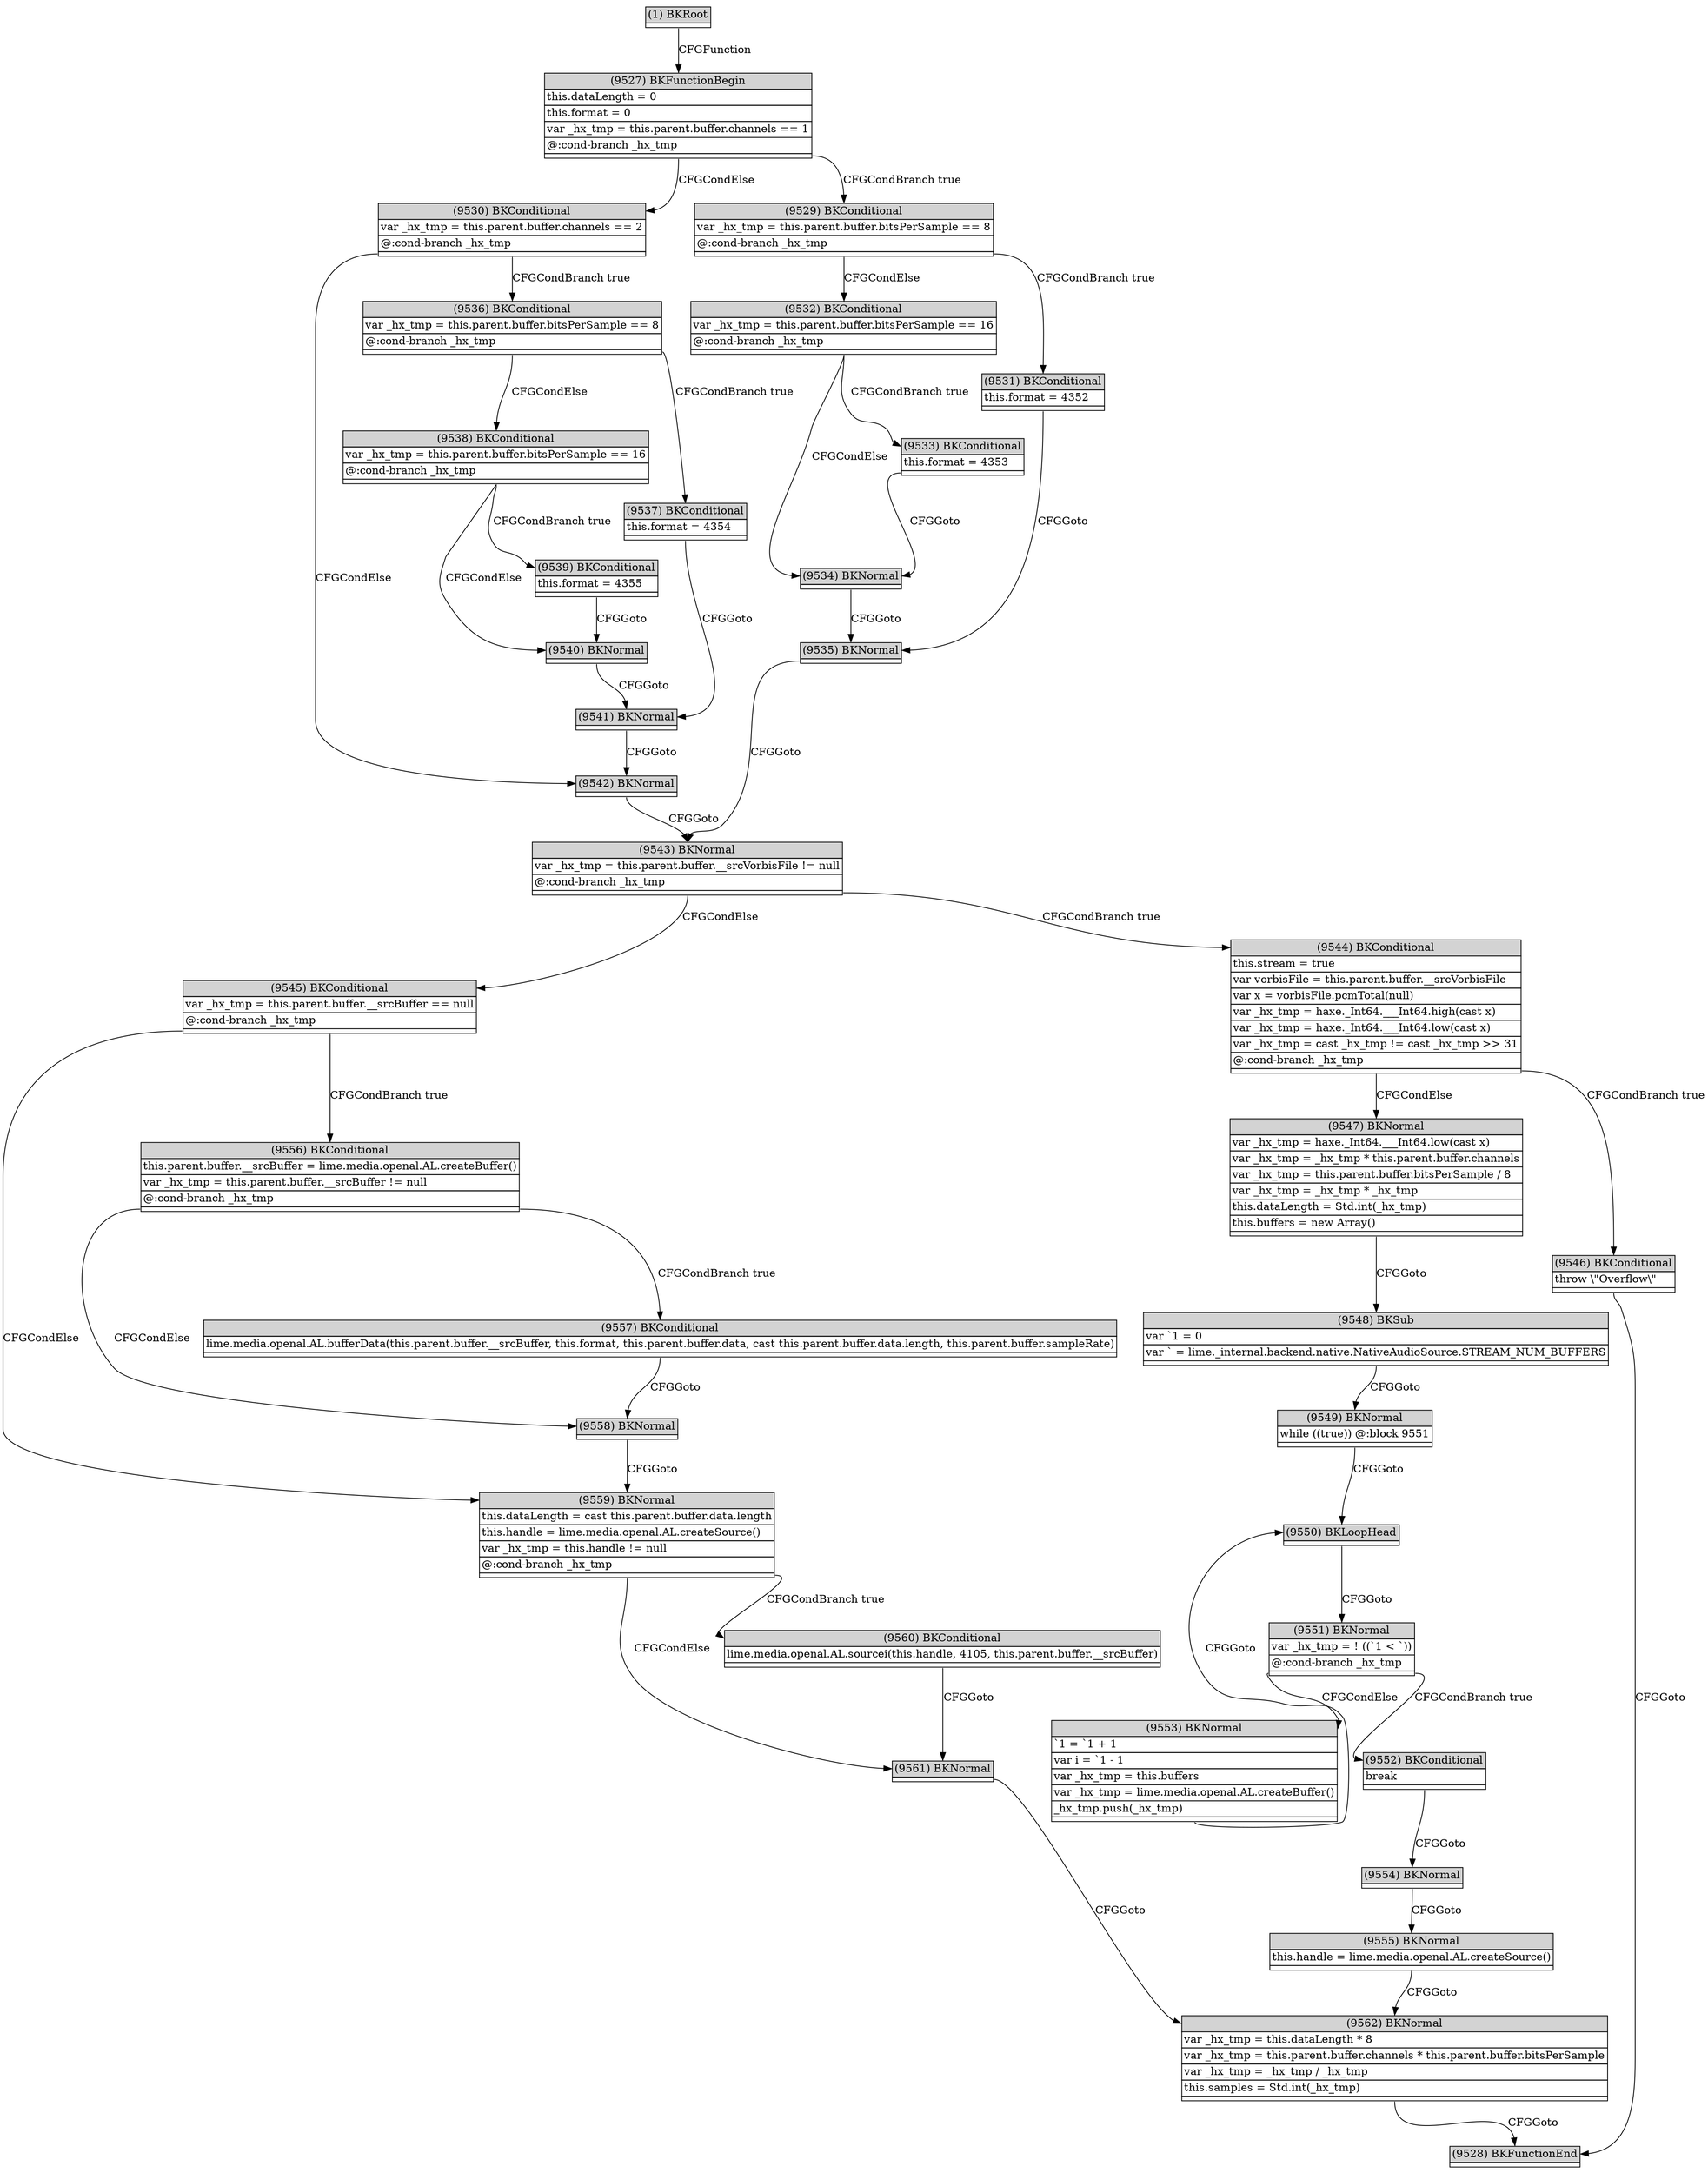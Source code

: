 digraph graphname {
	node [shape=plaintext];
n9562[label=<<table BORDER="0" CELLBORDER="1" CELLSPACING="0">
	<tr><td port="in" bgcolor="lightgray">(9562) BKNormal</td></tr>
	<tr><td port="e0" align="left">var _hx_tmp = this.dataLength * 8</td></tr>
	<tr><td port="e1" align="left">var _hx_tmp = this.parent.buffer.channels * this.parent.buffer.bitsPerSample</td></tr>
	<tr><td port="e2" align="left">var _hx_tmp = _hx_tmp / _hx_tmp</td></tr>
	<tr><td port="e3" align="left">this.samples = Std.int(_hx_tmp)</td></tr>
	<tr><td port="out"></td></tr>
</table>>];
n9561[label=<<table BORDER="0" CELLBORDER="1" CELLSPACING="0">
	<tr><td port="in" bgcolor="lightgray">(9561) BKNormal</td></tr>
	<tr><td port="out"></td></tr>
</table>>];
n9560[label=<<table BORDER="0" CELLBORDER="1" CELLSPACING="0">
	<tr><td port="in" bgcolor="lightgray">(9560) BKConditional</td></tr>
	<tr><td port="e0" align="left">lime.media.openal.AL.sourcei(this.handle, 4105, this.parent.buffer.__srcBuffer)</td></tr>
	<tr><td port="out"></td></tr>
</table>>];
n9559[label=<<table BORDER="0" CELLBORDER="1" CELLSPACING="0">
	<tr><td port="in" bgcolor="lightgray">(9559) BKNormal</td></tr>
	<tr><td port="e0" align="left">this.dataLength = cast this.parent.buffer.data.length</td></tr>
	<tr><td port="e1" align="left">this.handle = lime.media.openal.AL.createSource()</td></tr>
	<tr><td port="e2" align="left">var _hx_tmp = this.handle != null</td></tr>
	<tr><td port="e3" align="left">@:cond-branch _hx_tmp</td></tr>
	<tr><td port="out"></td></tr>
</table>>];
n9558[label=<<table BORDER="0" CELLBORDER="1" CELLSPACING="0">
	<tr><td port="in" bgcolor="lightgray">(9558) BKNormal</td></tr>
	<tr><td port="out"></td></tr>
</table>>];
n9557[label=<<table BORDER="0" CELLBORDER="1" CELLSPACING="0">
	<tr><td port="in" bgcolor="lightgray">(9557) BKConditional</td></tr>
	<tr><td port="e0" align="left">lime.media.openal.AL.bufferData(this.parent.buffer.__srcBuffer, this.format, this.parent.buffer.data, cast this.parent.buffer.data.length, this.parent.buffer.sampleRate)</td></tr>
	<tr><td port="out"></td></tr>
</table>>];
n9556[label=<<table BORDER="0" CELLBORDER="1" CELLSPACING="0">
	<tr><td port="in" bgcolor="lightgray">(9556) BKConditional</td></tr>
	<tr><td port="e0" align="left">this.parent.buffer.__srcBuffer = lime.media.openal.AL.createBuffer()</td></tr>
	<tr><td port="e1" align="left">var _hx_tmp = this.parent.buffer.__srcBuffer != null</td></tr>
	<tr><td port="e2" align="left">@:cond-branch _hx_tmp</td></tr>
	<tr><td port="out"></td></tr>
</table>>];
n9555[label=<<table BORDER="0" CELLBORDER="1" CELLSPACING="0">
	<tr><td port="in" bgcolor="lightgray">(9555) BKNormal</td></tr>
	<tr><td port="e0" align="left">this.handle = lime.media.openal.AL.createSource()</td></tr>
	<tr><td port="out"></td></tr>
</table>>];
n9554[label=<<table BORDER="0" CELLBORDER="1" CELLSPACING="0">
	<tr><td port="in" bgcolor="lightgray">(9554) BKNormal</td></tr>
	<tr><td port="out"></td></tr>
</table>>];
n9553[label=<<table BORDER="0" CELLBORDER="1" CELLSPACING="0">
	<tr><td port="in" bgcolor="lightgray">(9553) BKNormal</td></tr>
	<tr><td port="e0" align="left">`1 = `1 + 1</td></tr>
	<tr><td port="e1" align="left">var i = `1 - 1</td></tr>
	<tr><td port="e2" align="left">var _hx_tmp = this.buffers</td></tr>
	<tr><td port="e3" align="left">var _hx_tmp = lime.media.openal.AL.createBuffer()</td></tr>
	<tr><td port="e4" align="left">_hx_tmp.push(_hx_tmp)</td></tr>
	<tr><td port="out"></td></tr>
</table>>];
n9552[label=<<table BORDER="0" CELLBORDER="1" CELLSPACING="0">
	<tr><td port="in" bgcolor="lightgray">(9552) BKConditional</td></tr>
	<tr><td port="e0" align="left">break</td></tr>
	<tr><td port="out"></td></tr>
</table>>];
n9551[label=<<table BORDER="0" CELLBORDER="1" CELLSPACING="0">
	<tr><td port="in" bgcolor="lightgray">(9551) BKNormal</td></tr>
	<tr><td port="e0" align="left">var _hx_tmp = ! ((`1 &lt; `))</td></tr>
	<tr><td port="e1" align="left">@:cond-branch _hx_tmp</td></tr>
	<tr><td port="out"></td></tr>
</table>>];
n9550[label=<<table BORDER="0" CELLBORDER="1" CELLSPACING="0">
	<tr><td port="in" bgcolor="lightgray">(9550) BKLoopHead</td></tr>
	<tr><td port="out"></td></tr>
</table>>];
n9549[label=<<table BORDER="0" CELLBORDER="1" CELLSPACING="0">
	<tr><td port="in" bgcolor="lightgray">(9549) BKNormal</td></tr>
	<tr><td port="e0" align="left">while ((true)) @:block 9551</td></tr>
	<tr><td port="out"></td></tr>
</table>>];
n9548[label=<<table BORDER="0" CELLBORDER="1" CELLSPACING="0">
	<tr><td port="in" bgcolor="lightgray">(9548) BKSub</td></tr>
	<tr><td port="e0" align="left">var `1 = 0</td></tr>
	<tr><td port="e1" align="left">var ` = lime._internal.backend.native.NativeAudioSource.STREAM_NUM_BUFFERS</td></tr>
	<tr><td port="out"></td></tr>
</table>>];
n9547[label=<<table BORDER="0" CELLBORDER="1" CELLSPACING="0">
	<tr><td port="in" bgcolor="lightgray">(9547) BKNormal</td></tr>
	<tr><td port="e0" align="left">var _hx_tmp = haxe._Int64.___Int64.low(cast x)</td></tr>
	<tr><td port="e1" align="left">var _hx_tmp = _hx_tmp * this.parent.buffer.channels</td></tr>
	<tr><td port="e2" align="left">var _hx_tmp = this.parent.buffer.bitsPerSample / 8</td></tr>
	<tr><td port="e3" align="left">var _hx_tmp = _hx_tmp * _hx_tmp</td></tr>
	<tr><td port="e4" align="left">this.dataLength = Std.int(_hx_tmp)</td></tr>
	<tr><td port="e5" align="left">this.buffers = new Array()</td></tr>
	<tr><td port="out"></td></tr>
</table>>];
n9546[label=<<table BORDER="0" CELLBORDER="1" CELLSPACING="0">
	<tr><td port="in" bgcolor="lightgray">(9546) BKConditional</td></tr>
	<tr><td port="e0" align="left">throw \"Overflow\"</td></tr>
	<tr><td port="out"></td></tr>
</table>>];
n9545[label=<<table BORDER="0" CELLBORDER="1" CELLSPACING="0">
	<tr><td port="in" bgcolor="lightgray">(9545) BKConditional</td></tr>
	<tr><td port="e0" align="left">var _hx_tmp = this.parent.buffer.__srcBuffer == null</td></tr>
	<tr><td port="e1" align="left">@:cond-branch _hx_tmp</td></tr>
	<tr><td port="out"></td></tr>
</table>>];
n9544[label=<<table BORDER="0" CELLBORDER="1" CELLSPACING="0">
	<tr><td port="in" bgcolor="lightgray">(9544) BKConditional</td></tr>
	<tr><td port="e0" align="left">this.stream = true</td></tr>
	<tr><td port="e1" align="left">var vorbisFile = this.parent.buffer.__srcVorbisFile</td></tr>
	<tr><td port="e2" align="left">var x = vorbisFile.pcmTotal(null)</td></tr>
	<tr><td port="e3" align="left">var _hx_tmp = haxe._Int64.___Int64.high(cast x)</td></tr>
	<tr><td port="e4" align="left">var _hx_tmp = haxe._Int64.___Int64.low(cast x)</td></tr>
	<tr><td port="e5" align="left">var _hx_tmp = cast _hx_tmp != cast _hx_tmp &gt;&gt; 31</td></tr>
	<tr><td port="e6" align="left">@:cond-branch _hx_tmp</td></tr>
	<tr><td port="out"></td></tr>
</table>>];
n9543[label=<<table BORDER="0" CELLBORDER="1" CELLSPACING="0">
	<tr><td port="in" bgcolor="lightgray">(9543) BKNormal</td></tr>
	<tr><td port="e0" align="left">var _hx_tmp = this.parent.buffer.__srcVorbisFile != null</td></tr>
	<tr><td port="e1" align="left">@:cond-branch _hx_tmp</td></tr>
	<tr><td port="out"></td></tr>
</table>>];
n9542[label=<<table BORDER="0" CELLBORDER="1" CELLSPACING="0">
	<tr><td port="in" bgcolor="lightgray">(9542) BKNormal</td></tr>
	<tr><td port="out"></td></tr>
</table>>];
n9541[label=<<table BORDER="0" CELLBORDER="1" CELLSPACING="0">
	<tr><td port="in" bgcolor="lightgray">(9541) BKNormal</td></tr>
	<tr><td port="out"></td></tr>
</table>>];
n9540[label=<<table BORDER="0" CELLBORDER="1" CELLSPACING="0">
	<tr><td port="in" bgcolor="lightgray">(9540) BKNormal</td></tr>
	<tr><td port="out"></td></tr>
</table>>];
n9539[label=<<table BORDER="0" CELLBORDER="1" CELLSPACING="0">
	<tr><td port="in" bgcolor="lightgray">(9539) BKConditional</td></tr>
	<tr><td port="e0" align="left">this.format = 4355</td></tr>
	<tr><td port="out"></td></tr>
</table>>];
n9538[label=<<table BORDER="0" CELLBORDER="1" CELLSPACING="0">
	<tr><td port="in" bgcolor="lightgray">(9538) BKConditional</td></tr>
	<tr><td port="e0" align="left">var _hx_tmp = this.parent.buffer.bitsPerSample == 16</td></tr>
	<tr><td port="e1" align="left">@:cond-branch _hx_tmp</td></tr>
	<tr><td port="out"></td></tr>
</table>>];
n9537[label=<<table BORDER="0" CELLBORDER="1" CELLSPACING="0">
	<tr><td port="in" bgcolor="lightgray">(9537) BKConditional</td></tr>
	<tr><td port="e0" align="left">this.format = 4354</td></tr>
	<tr><td port="out"></td></tr>
</table>>];
n9536[label=<<table BORDER="0" CELLBORDER="1" CELLSPACING="0">
	<tr><td port="in" bgcolor="lightgray">(9536) BKConditional</td></tr>
	<tr><td port="e0" align="left">var _hx_tmp = this.parent.buffer.bitsPerSample == 8</td></tr>
	<tr><td port="e1" align="left">@:cond-branch _hx_tmp</td></tr>
	<tr><td port="out"></td></tr>
</table>>];
n9535[label=<<table BORDER="0" CELLBORDER="1" CELLSPACING="0">
	<tr><td port="in" bgcolor="lightgray">(9535) BKNormal</td></tr>
	<tr><td port="out"></td></tr>
</table>>];
n9534[label=<<table BORDER="0" CELLBORDER="1" CELLSPACING="0">
	<tr><td port="in" bgcolor="lightgray">(9534) BKNormal</td></tr>
	<tr><td port="out"></td></tr>
</table>>];
n9533[label=<<table BORDER="0" CELLBORDER="1" CELLSPACING="0">
	<tr><td port="in" bgcolor="lightgray">(9533) BKConditional</td></tr>
	<tr><td port="e0" align="left">this.format = 4353</td></tr>
	<tr><td port="out"></td></tr>
</table>>];
n9532[label=<<table BORDER="0" CELLBORDER="1" CELLSPACING="0">
	<tr><td port="in" bgcolor="lightgray">(9532) BKConditional</td></tr>
	<tr><td port="e0" align="left">var _hx_tmp = this.parent.buffer.bitsPerSample == 16</td></tr>
	<tr><td port="e1" align="left">@:cond-branch _hx_tmp</td></tr>
	<tr><td port="out"></td></tr>
</table>>];
n9531[label=<<table BORDER="0" CELLBORDER="1" CELLSPACING="0">
	<tr><td port="in" bgcolor="lightgray">(9531) BKConditional</td></tr>
	<tr><td port="e0" align="left">this.format = 4352</td></tr>
	<tr><td port="out"></td></tr>
</table>>];
n9530[label=<<table BORDER="0" CELLBORDER="1" CELLSPACING="0">
	<tr><td port="in" bgcolor="lightgray">(9530) BKConditional</td></tr>
	<tr><td port="e0" align="left">var _hx_tmp = this.parent.buffer.channels == 2</td></tr>
	<tr><td port="e1" align="left">@:cond-branch _hx_tmp</td></tr>
	<tr><td port="out"></td></tr>
</table>>];
n9529[label=<<table BORDER="0" CELLBORDER="1" CELLSPACING="0">
	<tr><td port="in" bgcolor="lightgray">(9529) BKConditional</td></tr>
	<tr><td port="e0" align="left">var _hx_tmp = this.parent.buffer.bitsPerSample == 8</td></tr>
	<tr><td port="e1" align="left">@:cond-branch _hx_tmp</td></tr>
	<tr><td port="out"></td></tr>
</table>>];
n9528[label=<<table BORDER="0" CELLBORDER="1" CELLSPACING="0">
	<tr><td port="in" bgcolor="lightgray">(9528) BKFunctionEnd</td></tr>
	<tr><td port="out"></td></tr>
</table>>];
n9527[label=<<table BORDER="0" CELLBORDER="1" CELLSPACING="0">
	<tr><td port="in" bgcolor="lightgray">(9527) BKFunctionBegin</td></tr>
	<tr><td port="e0" align="left">this.dataLength = 0</td></tr>
	<tr><td port="e1" align="left">this.format = 0</td></tr>
	<tr><td port="e2" align="left">var _hx_tmp = this.parent.buffer.channels == 1</td></tr>
	<tr><td port="e3" align="left">@:cond-branch _hx_tmp</td></tr>
	<tr><td port="out"></td></tr>
</table>>];
n1[label=<<table BORDER="0" CELLBORDER="1" CELLSPACING="0">
	<tr><td port="in" bgcolor="lightgray">(1) BKRoot</td></tr>
	<tr><td port="out"></td></tr>
</table>>];
n1:out -> n9527:in[label="CFGFunction"];
n9527:out -> n9530:in[label="CFGCondElse"];
n9527:out -> n9529:in[label="CFGCondBranch true"];
n9529:out -> n9532:in[label="CFGCondElse"];
n9529:out -> n9531:in[label="CFGCondBranch true"];
n9531:out -> n9535:in[label="CFGGoto"];
n9535:out -> n9543:in[label="CFGGoto"];
n9532:out -> n9534:in[label="CFGCondElse"];
n9532:out -> n9533:in[label="CFGCondBranch true"];
n9533:out -> n9534:in[label="CFGGoto"];
n9534:out -> n9535:in[label="CFGGoto"];
n9543:out -> n9545:in[label="CFGCondElse"];
n9543:out -> n9544:in[label="CFGCondBranch true"];
n9544:out -> n9547:in[label="CFGCondElse"];
n9544:out -> n9546:in[label="CFGCondBranch true"];
n9546:out -> n9528:in[label="CFGGoto"];
n9547:out -> n9548:in[label="CFGGoto"];
n9548:out -> n9549:in[label="CFGGoto"];
n9549:out -> n9550:in[label="CFGGoto"];
n9550:out -> n9551:in[label="CFGGoto"];
n9551:out -> n9553:in[label="CFGCondElse"];
n9551:out -> n9552:in[label="CFGCondBranch true"];
n9552:out -> n9554:in[label="CFGGoto"];
n9554:out -> n9555:in[label="CFGGoto"];
n9555:out -> n9562:in[label="CFGGoto"];
n9553:out -> n9550:in[label="CFGGoto"];
n9562:out -> n9528:in[label="CFGGoto"];
n9545:out -> n9559:in[label="CFGCondElse"];
n9545:out -> n9556:in[label="CFGCondBranch true"];
n9556:out -> n9558:in[label="CFGCondElse"];
n9556:out -> n9557:in[label="CFGCondBranch true"];
n9557:out -> n9558:in[label="CFGGoto"];
n9558:out -> n9559:in[label="CFGGoto"];
n9559:out -> n9561:in[label="CFGCondElse"];
n9559:out -> n9560:in[label="CFGCondBranch true"];
n9560:out -> n9561:in[label="CFGGoto"];
n9561:out -> n9562:in[label="CFGGoto"];
n9530:out -> n9542:in[label="CFGCondElse"];
n9530:out -> n9536:in[label="CFGCondBranch true"];
n9536:out -> n9538:in[label="CFGCondElse"];
n9536:out -> n9537:in[label="CFGCondBranch true"];
n9537:out -> n9541:in[label="CFGGoto"];
n9541:out -> n9542:in[label="CFGGoto"];
n9538:out -> n9540:in[label="CFGCondElse"];
n9538:out -> n9539:in[label="CFGCondBranch true"];
n9539:out -> n9540:in[label="CFGGoto"];
n9540:out -> n9541:in[label="CFGGoto"];
n9542:out -> n9543:in[label="CFGGoto"];
}
